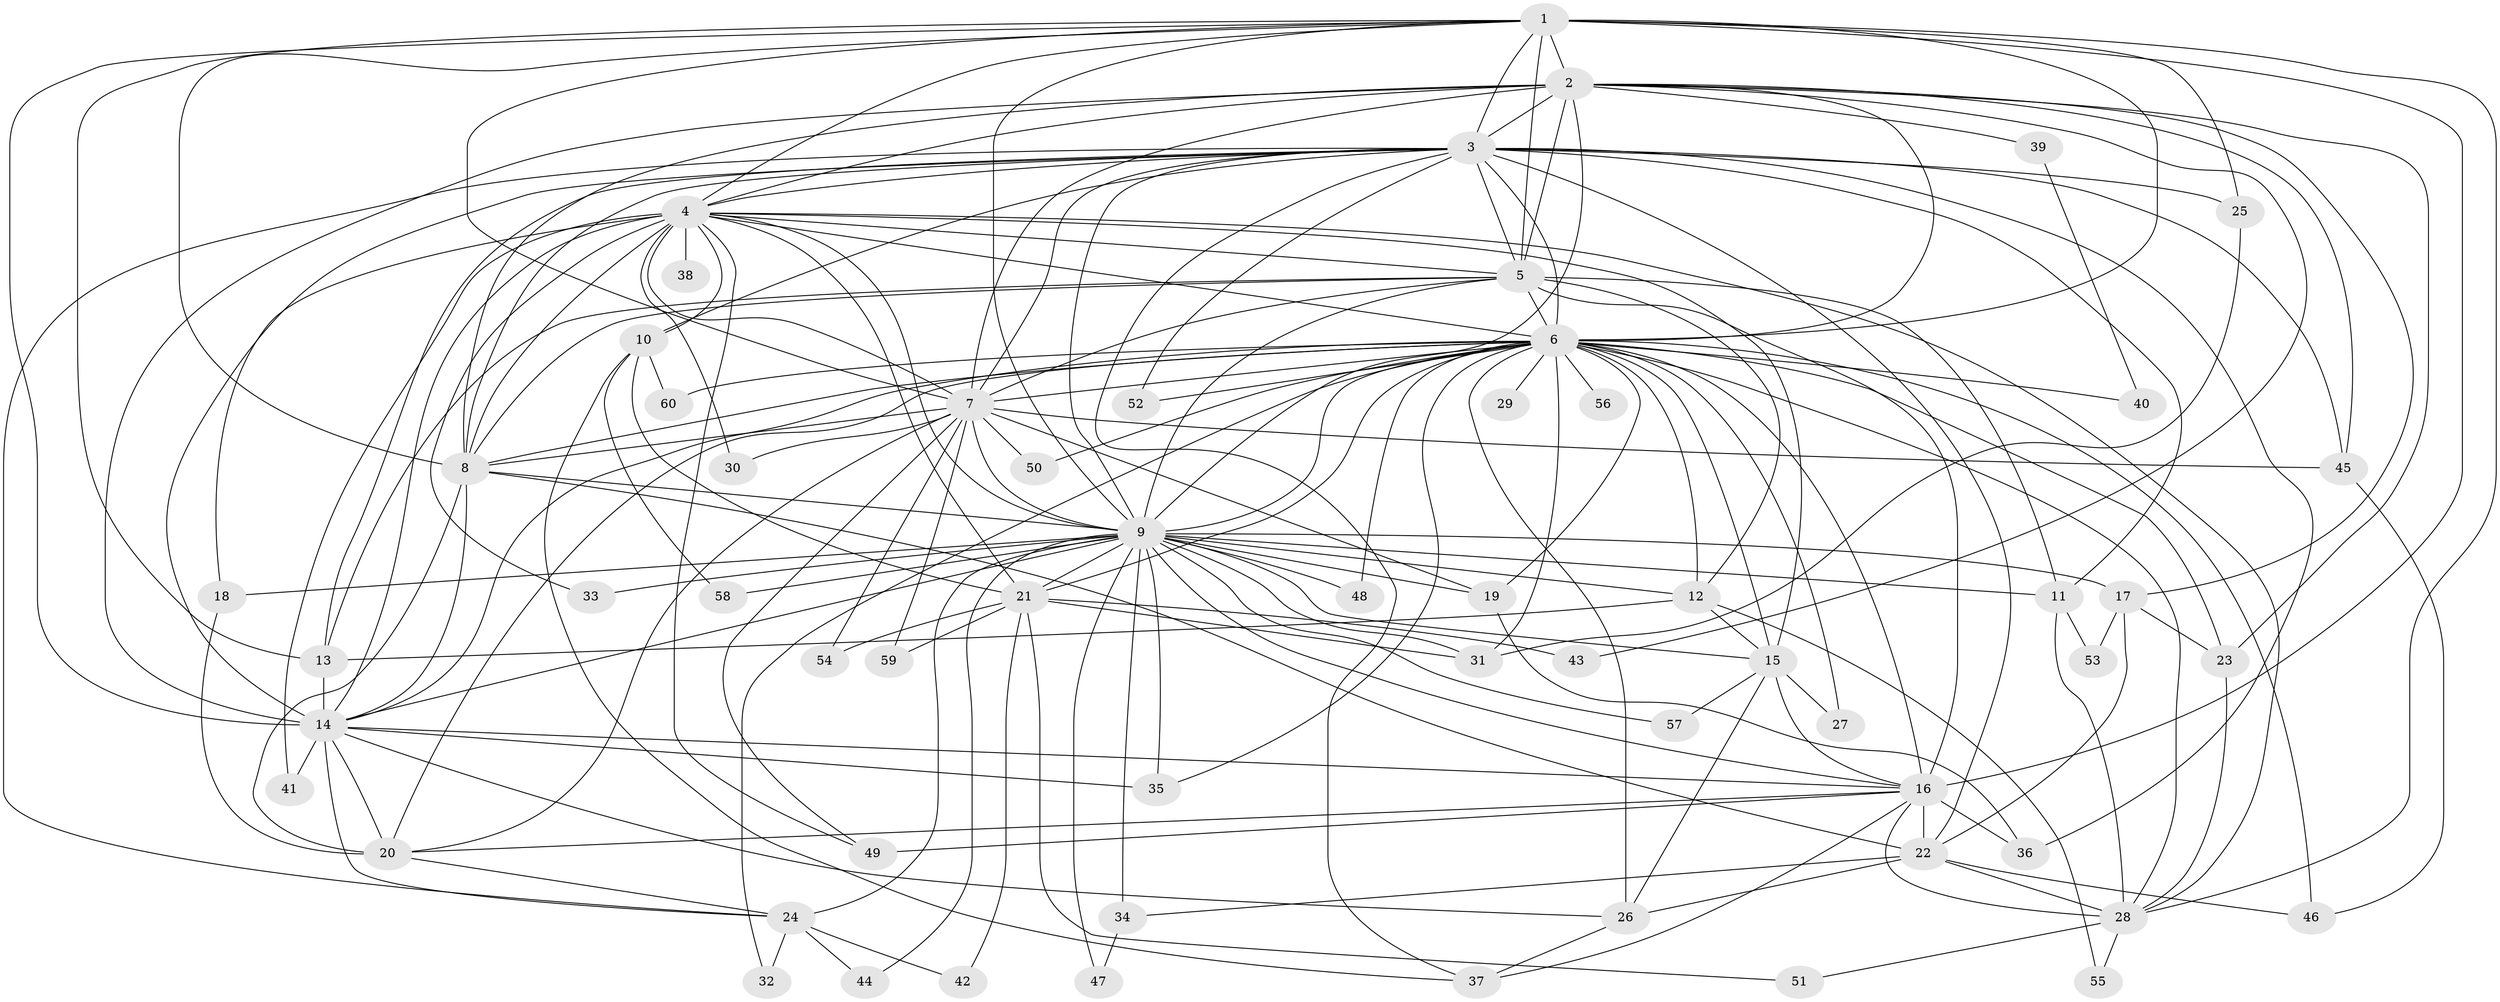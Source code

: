// original degree distribution, {22: 0.01680672268907563, 19: 0.01680672268907563, 21: 0.008403361344537815, 17: 0.008403361344537815, 35: 0.008403361344537815, 18: 0.01680672268907563, 29: 0.008403361344537815, 6: 0.01680672268907563, 2: 0.5798319327731093, 3: 0.16806722689075632, 14: 0.008403361344537815, 4: 0.07563025210084033, 5: 0.05042016806722689, 8: 0.01680672268907563}
// Generated by graph-tools (version 1.1) at 2025/34/03/09/25 02:34:49]
// undirected, 60 vertices, 178 edges
graph export_dot {
graph [start="1"]
  node [color=gray90,style=filled];
  1;
  2;
  3;
  4;
  5;
  6;
  7;
  8;
  9;
  10;
  11;
  12;
  13;
  14;
  15;
  16;
  17;
  18;
  19;
  20;
  21;
  22;
  23;
  24;
  25;
  26;
  27;
  28;
  29;
  30;
  31;
  32;
  33;
  34;
  35;
  36;
  37;
  38;
  39;
  40;
  41;
  42;
  43;
  44;
  45;
  46;
  47;
  48;
  49;
  50;
  51;
  52;
  53;
  54;
  55;
  56;
  57;
  58;
  59;
  60;
  1 -- 2 [weight=3.0];
  1 -- 3 [weight=3.0];
  1 -- 4 [weight=3.0];
  1 -- 5 [weight=3.0];
  1 -- 6 [weight=3.0];
  1 -- 7 [weight=2.0];
  1 -- 8 [weight=3.0];
  1 -- 9 [weight=2.0];
  1 -- 13 [weight=1.0];
  1 -- 14 [weight=1.0];
  1 -- 16 [weight=9.0];
  1 -- 25 [weight=2.0];
  1 -- 28 [weight=1.0];
  2 -- 3 [weight=1.0];
  2 -- 4 [weight=1.0];
  2 -- 5 [weight=1.0];
  2 -- 6 [weight=1.0];
  2 -- 7 [weight=1.0];
  2 -- 8 [weight=1.0];
  2 -- 9 [weight=1.0];
  2 -- 14 [weight=2.0];
  2 -- 17 [weight=2.0];
  2 -- 23 [weight=1.0];
  2 -- 39 [weight=1.0];
  2 -- 43 [weight=1.0];
  2 -- 45 [weight=1.0];
  3 -- 4 [weight=1.0];
  3 -- 5 [weight=1.0];
  3 -- 6 [weight=1.0];
  3 -- 7 [weight=1.0];
  3 -- 8 [weight=1.0];
  3 -- 9 [weight=1.0];
  3 -- 10 [weight=1.0];
  3 -- 11 [weight=1.0];
  3 -- 13 [weight=1.0];
  3 -- 14 [weight=1.0];
  3 -- 22 [weight=1.0];
  3 -- 24 [weight=1.0];
  3 -- 25 [weight=1.0];
  3 -- 36 [weight=1.0];
  3 -- 37 [weight=1.0];
  3 -- 45 [weight=1.0];
  3 -- 52 [weight=1.0];
  4 -- 5 [weight=1.0];
  4 -- 6 [weight=1.0];
  4 -- 7 [weight=1.0];
  4 -- 8 [weight=1.0];
  4 -- 9 [weight=1.0];
  4 -- 10 [weight=1.0];
  4 -- 14 [weight=1.0];
  4 -- 15 [weight=1.0];
  4 -- 18 [weight=1.0];
  4 -- 21 [weight=1.0];
  4 -- 28 [weight=1.0];
  4 -- 30 [weight=1.0];
  4 -- 33 [weight=1.0];
  4 -- 38 [weight=1.0];
  4 -- 41 [weight=1.0];
  4 -- 49 [weight=1.0];
  5 -- 6 [weight=1.0];
  5 -- 7 [weight=1.0];
  5 -- 8 [weight=1.0];
  5 -- 9 [weight=2.0];
  5 -- 11 [weight=3.0];
  5 -- 12 [weight=1.0];
  5 -- 13 [weight=1.0];
  5 -- 16 [weight=1.0];
  6 -- 7 [weight=1.0];
  6 -- 8 [weight=1.0];
  6 -- 9 [weight=1.0];
  6 -- 12 [weight=1.0];
  6 -- 14 [weight=1.0];
  6 -- 15 [weight=1.0];
  6 -- 16 [weight=1.0];
  6 -- 19 [weight=1.0];
  6 -- 20 [weight=1.0];
  6 -- 21 [weight=1.0];
  6 -- 23 [weight=1.0];
  6 -- 26 [weight=1.0];
  6 -- 27 [weight=1.0];
  6 -- 28 [weight=2.0];
  6 -- 29 [weight=1.0];
  6 -- 31 [weight=1.0];
  6 -- 32 [weight=1.0];
  6 -- 35 [weight=1.0];
  6 -- 40 [weight=1.0];
  6 -- 46 [weight=1.0];
  6 -- 48 [weight=1.0];
  6 -- 50 [weight=1.0];
  6 -- 52 [weight=1.0];
  6 -- 56 [weight=1.0];
  6 -- 60 [weight=1.0];
  7 -- 8 [weight=2.0];
  7 -- 9 [weight=1.0];
  7 -- 19 [weight=1.0];
  7 -- 20 [weight=1.0];
  7 -- 30 [weight=1.0];
  7 -- 45 [weight=1.0];
  7 -- 49 [weight=1.0];
  7 -- 50 [weight=1.0];
  7 -- 54 [weight=1.0];
  7 -- 59 [weight=1.0];
  8 -- 9 [weight=1.0];
  8 -- 14 [weight=1.0];
  8 -- 20 [weight=1.0];
  8 -- 22 [weight=6.0];
  9 -- 11 [weight=1.0];
  9 -- 12 [weight=1.0];
  9 -- 14 [weight=1.0];
  9 -- 15 [weight=1.0];
  9 -- 16 [weight=1.0];
  9 -- 17 [weight=1.0];
  9 -- 18 [weight=1.0];
  9 -- 19 [weight=1.0];
  9 -- 21 [weight=1.0];
  9 -- 24 [weight=1.0];
  9 -- 31 [weight=1.0];
  9 -- 33 [weight=1.0];
  9 -- 34 [weight=1.0];
  9 -- 35 [weight=1.0];
  9 -- 44 [weight=1.0];
  9 -- 47 [weight=1.0];
  9 -- 48 [weight=1.0];
  9 -- 57 [weight=1.0];
  9 -- 58 [weight=1.0];
  10 -- 21 [weight=1.0];
  10 -- 37 [weight=1.0];
  10 -- 58 [weight=1.0];
  10 -- 60 [weight=1.0];
  11 -- 28 [weight=1.0];
  11 -- 53 [weight=1.0];
  12 -- 13 [weight=1.0];
  12 -- 15 [weight=1.0];
  12 -- 55 [weight=1.0];
  13 -- 14 [weight=10.0];
  14 -- 16 [weight=1.0];
  14 -- 20 [weight=3.0];
  14 -- 24 [weight=1.0];
  14 -- 26 [weight=1.0];
  14 -- 35 [weight=2.0];
  14 -- 41 [weight=1.0];
  15 -- 16 [weight=1.0];
  15 -- 26 [weight=1.0];
  15 -- 27 [weight=1.0];
  15 -- 57 [weight=1.0];
  16 -- 20 [weight=1.0];
  16 -- 22 [weight=1.0];
  16 -- 28 [weight=2.0];
  16 -- 36 [weight=1.0];
  16 -- 37 [weight=1.0];
  16 -- 49 [weight=2.0];
  17 -- 22 [weight=1.0];
  17 -- 23 [weight=1.0];
  17 -- 53 [weight=1.0];
  18 -- 20 [weight=1.0];
  19 -- 36 [weight=1.0];
  20 -- 24 [weight=1.0];
  21 -- 31 [weight=1.0];
  21 -- 42 [weight=1.0];
  21 -- 43 [weight=2.0];
  21 -- 51 [weight=1.0];
  21 -- 54 [weight=1.0];
  21 -- 59 [weight=1.0];
  22 -- 26 [weight=1.0];
  22 -- 28 [weight=1.0];
  22 -- 34 [weight=1.0];
  22 -- 46 [weight=1.0];
  23 -- 28 [weight=1.0];
  24 -- 32 [weight=1.0];
  24 -- 42 [weight=1.0];
  24 -- 44 [weight=1.0];
  25 -- 31 [weight=2.0];
  26 -- 37 [weight=1.0];
  28 -- 51 [weight=1.0];
  28 -- 55 [weight=1.0];
  34 -- 47 [weight=1.0];
  39 -- 40 [weight=1.0];
  45 -- 46 [weight=1.0];
}
